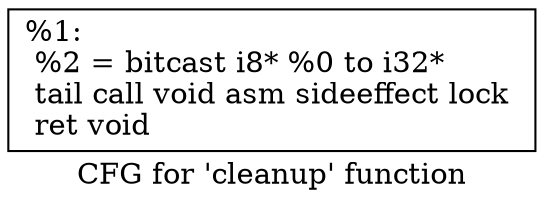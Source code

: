digraph "CFG for 'cleanup' function" {
	label="CFG for 'cleanup' function";

	Node0x168c380 [shape=record,label="{%1:\l  %2 = bitcast i8* %0 to i32*\l  tail call void asm sideeffect lock \l  ret void\l}"];
}

